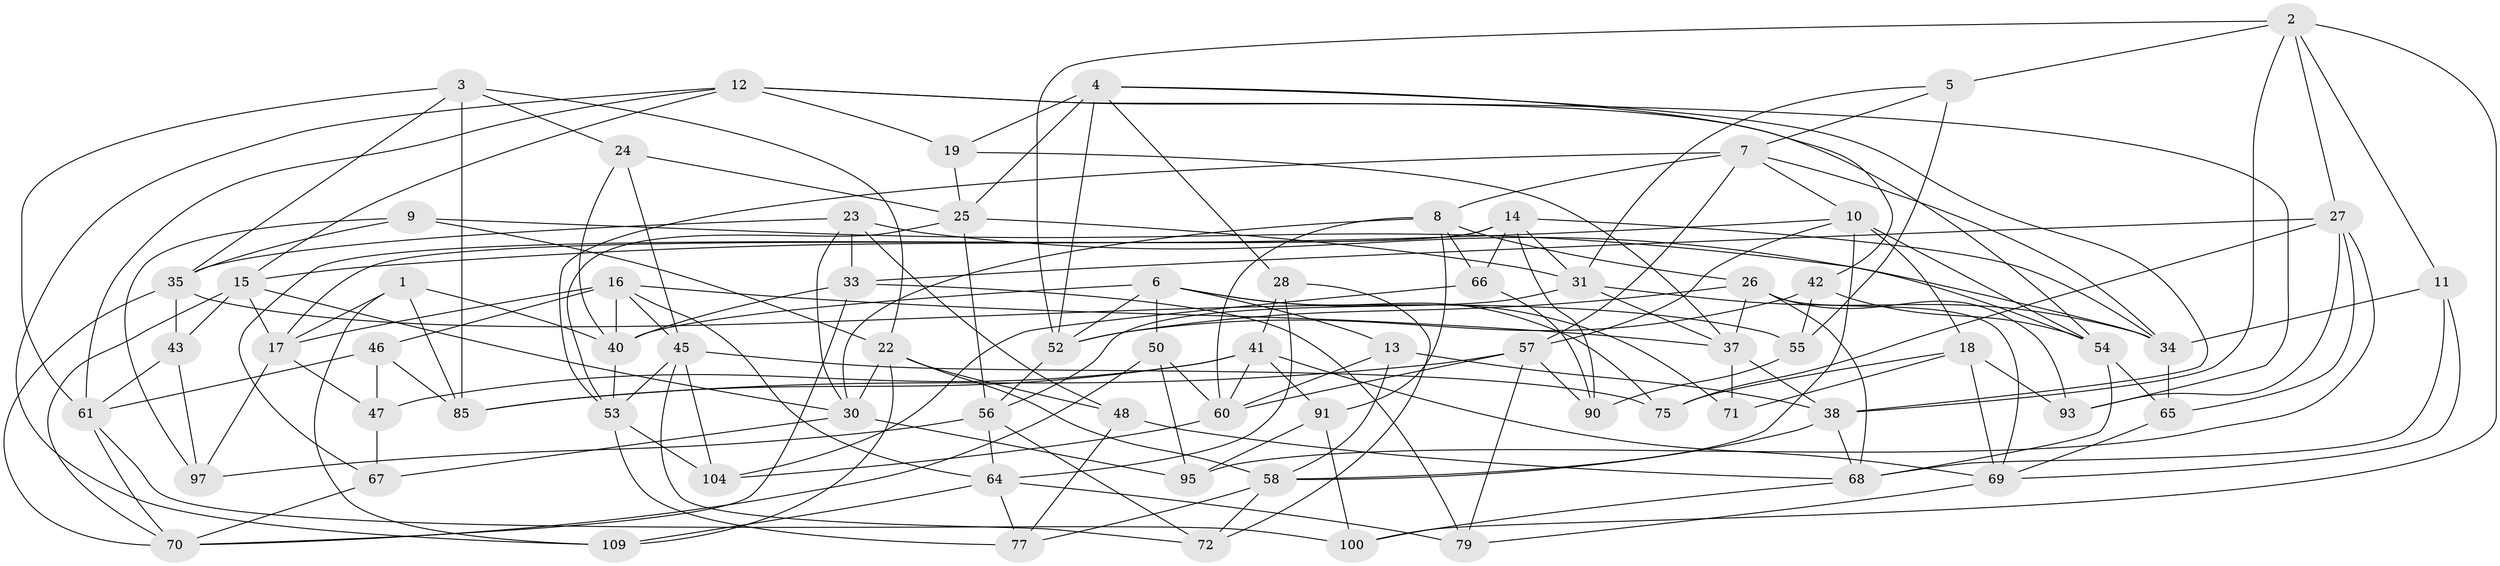 // Generated by graph-tools (version 1.1) at 2025/24/03/03/25 07:24:25]
// undirected, 72 vertices, 182 edges
graph export_dot {
graph [start="1"]
  node [color=gray90,style=filled];
  1;
  2 [super="+76"];
  3 [super="+32"];
  4 [super="+63"];
  5;
  6 [super="+51"];
  7 [super="+29"];
  8 [super="+96"];
  9;
  10 [super="+21"];
  11;
  12 [super="+110"];
  13;
  14 [super="+80"];
  15 [super="+111"];
  16 [super="+20"];
  17 [super="+92"];
  18 [super="+74"];
  19;
  22 [super="+36"];
  23 [super="+84"];
  24;
  25 [super="+108"];
  26 [super="+78"];
  27 [super="+101"];
  28;
  30 [super="+49"];
  31 [super="+89"];
  33 [super="+44"];
  34 [super="+94"];
  35 [super="+81"];
  37 [super="+86"];
  38 [super="+39"];
  40 [super="+113"];
  41 [super="+59"];
  42;
  43;
  45 [super="+83"];
  46;
  47;
  48;
  50;
  52 [super="+99"];
  53 [super="+107"];
  54 [super="+73"];
  55;
  56 [super="+105"];
  57 [super="+88"];
  58 [super="+103"];
  60 [super="+106"];
  61 [super="+62"];
  64 [super="+102"];
  65;
  66;
  67;
  68 [super="+82"];
  69 [super="+98"];
  70 [super="+87"];
  71;
  72;
  75;
  77;
  79;
  85 [super="+112"];
  90;
  91;
  93;
  95;
  97;
  100;
  104;
  109;
  1 -- 109;
  1 -- 85;
  1 -- 17;
  1 -- 40;
  2 -- 38;
  2 -- 5;
  2 -- 52;
  2 -- 11;
  2 -- 27;
  2 -- 100;
  3 -- 85 [weight=2];
  3 -- 24;
  3 -- 35;
  3 -- 61;
  3 -- 22;
  4 -- 52;
  4 -- 42;
  4 -- 19;
  4 -- 25;
  4 -- 28;
  4 -- 38;
  5 -- 31;
  5 -- 55;
  5 -- 7;
  6 -- 75;
  6 -- 50;
  6 -- 13;
  6 -- 71;
  6 -- 40;
  6 -- 52;
  7 -- 57;
  7 -- 10;
  7 -- 34;
  7 -- 53;
  7 -- 8;
  8 -- 60;
  8 -- 91;
  8 -- 30;
  8 -- 26;
  8 -- 66;
  9 -- 97;
  9 -- 35;
  9 -- 22;
  9 -- 34;
  10 -- 15;
  10 -- 18;
  10 -- 54;
  10 -- 57;
  10 -- 58;
  11 -- 69;
  11 -- 68;
  11 -- 34;
  12 -- 109;
  12 -- 19;
  12 -- 54;
  12 -- 61;
  12 -- 93;
  12 -- 15;
  13 -- 38;
  13 -- 58;
  13 -- 60;
  14 -- 67;
  14 -- 66;
  14 -- 34;
  14 -- 90;
  14 -- 31;
  14 -- 17;
  15 -- 30;
  15 -- 70;
  15 -- 17;
  15 -- 43;
  16 -- 40;
  16 -- 46;
  16 -- 64;
  16 -- 45;
  16 -- 37;
  16 -- 17;
  17 -- 97;
  17 -- 47;
  18 -- 75;
  18 -- 71 [weight=2];
  18 -- 93;
  18 -- 69;
  19 -- 37;
  19 -- 25;
  22 -- 30;
  22 -- 48;
  22 -- 109;
  22 -- 58;
  23 -- 54;
  23 -- 33 [weight=2];
  23 -- 48;
  23 -- 35;
  23 -- 30;
  24 -- 45;
  24 -- 25;
  24 -- 40;
  25 -- 53;
  25 -- 31;
  25 -- 56;
  26 -- 93;
  26 -- 68;
  26 -- 69;
  26 -- 37;
  26 -- 52;
  27 -- 95;
  27 -- 33;
  27 -- 65;
  27 -- 75;
  27 -- 93;
  28 -- 41;
  28 -- 64;
  28 -- 72;
  30 -- 67;
  30 -- 95;
  31 -- 56;
  31 -- 37;
  31 -- 34;
  33 -- 40;
  33 -- 79;
  33 -- 70;
  34 -- 65;
  35 -- 43;
  35 -- 55;
  35 -- 70;
  37 -- 71;
  37 -- 38;
  38 -- 68;
  38 -- 58;
  40 -- 53;
  41 -- 47;
  41 -- 91;
  41 -- 69;
  41 -- 85;
  41 -- 60;
  42 -- 55;
  42 -- 54;
  42 -- 52;
  43 -- 97;
  43 -- 61;
  45 -- 104;
  45 -- 72;
  45 -- 75;
  45 -- 53;
  46 -- 47;
  46 -- 85;
  46 -- 61;
  47 -- 67;
  48 -- 77;
  48 -- 68;
  50 -- 60;
  50 -- 95;
  50 -- 70;
  52 -- 56;
  53 -- 104;
  53 -- 77;
  54 -- 65;
  54 -- 68;
  55 -- 90;
  56 -- 72;
  56 -- 64;
  56 -- 97;
  57 -- 60;
  57 -- 90;
  57 -- 85;
  57 -- 79;
  58 -- 72;
  58 -- 77;
  60 -- 104;
  61 -- 100;
  61 -- 70;
  64 -- 109;
  64 -- 77;
  64 -- 79;
  65 -- 69;
  66 -- 90;
  66 -- 104;
  67 -- 70;
  68 -- 100;
  69 -- 79;
  91 -- 95;
  91 -- 100;
}
